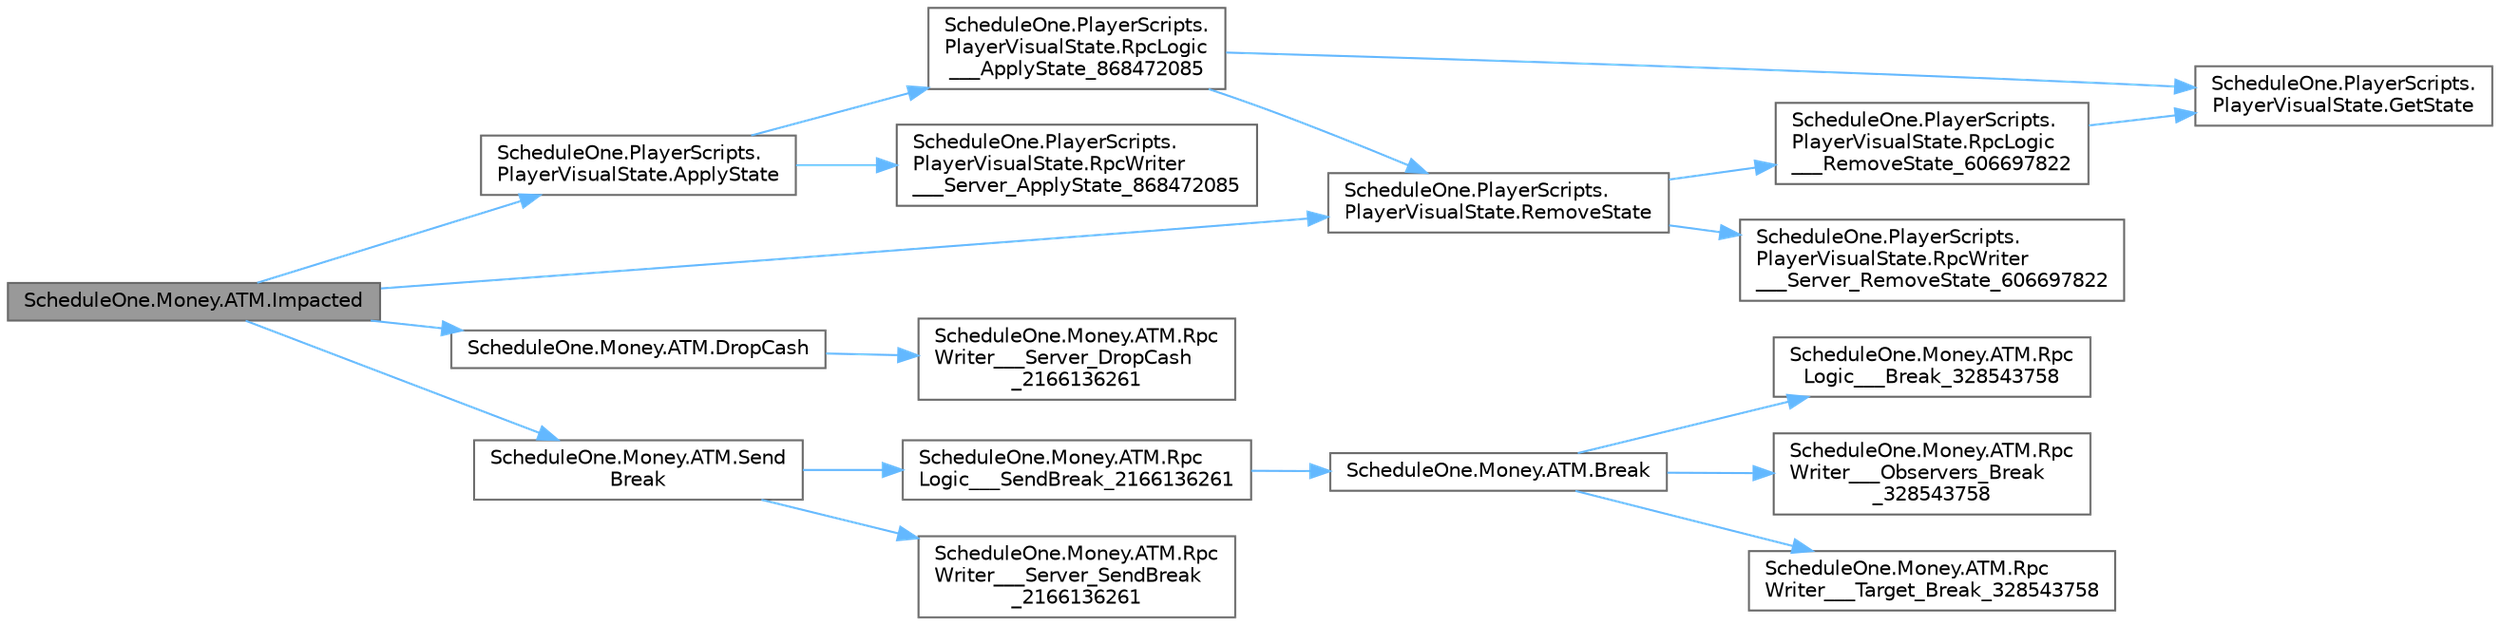 digraph "ScheduleOne.Money.ATM.Impacted"
{
 // LATEX_PDF_SIZE
  bgcolor="transparent";
  edge [fontname=Helvetica,fontsize=10,labelfontname=Helvetica,labelfontsize=10];
  node [fontname=Helvetica,fontsize=10,shape=box,height=0.2,width=0.4];
  rankdir="LR";
  Node1 [id="Node000001",label="ScheduleOne.Money.ATM.Impacted",height=0.2,width=0.4,color="gray40", fillcolor="grey60", style="filled", fontcolor="black",tooltip=" "];
  Node1 -> Node2 [id="edge1_Node000001_Node000002",color="steelblue1",style="solid",tooltip=" "];
  Node2 [id="Node000002",label="ScheduleOne.PlayerScripts.\lPlayerVisualState.ApplyState",height=0.2,width=0.4,color="grey40", fillcolor="white", style="filled",URL="$class_schedule_one_1_1_player_scripts_1_1_player_visual_state.html#a07d90c73c74dfaf369dd46e8bfa134cd",tooltip=" "];
  Node2 -> Node3 [id="edge2_Node000002_Node000003",color="steelblue1",style="solid",tooltip=" "];
  Node3 [id="Node000003",label="ScheduleOne.PlayerScripts.\lPlayerVisualState.RpcLogic\l___ApplyState_868472085",height=0.2,width=0.4,color="grey40", fillcolor="white", style="filled",URL="$class_schedule_one_1_1_player_scripts_1_1_player_visual_state.html#ad479c10f57df3c8d10fd7ad3830f9816",tooltip=" "];
  Node3 -> Node4 [id="edge3_Node000003_Node000004",color="steelblue1",style="solid",tooltip=" "];
  Node4 [id="Node000004",label="ScheduleOne.PlayerScripts.\lPlayerVisualState.GetState",height=0.2,width=0.4,color="grey40", fillcolor="white", style="filled",URL="$class_schedule_one_1_1_player_scripts_1_1_player_visual_state.html#af1c13c884ddfc8244d2fef9f274bdcaa",tooltip=" "];
  Node3 -> Node5 [id="edge4_Node000003_Node000005",color="steelblue1",style="solid",tooltip=" "];
  Node5 [id="Node000005",label="ScheduleOne.PlayerScripts.\lPlayerVisualState.RemoveState",height=0.2,width=0.4,color="grey40", fillcolor="white", style="filled",URL="$class_schedule_one_1_1_player_scripts_1_1_player_visual_state.html#a6a53345ad5ccb3563072c99454f1d218",tooltip=" "];
  Node5 -> Node6 [id="edge5_Node000005_Node000006",color="steelblue1",style="solid",tooltip=" "];
  Node6 [id="Node000006",label="ScheduleOne.PlayerScripts.\lPlayerVisualState.RpcLogic\l___RemoveState_606697822",height=0.2,width=0.4,color="grey40", fillcolor="white", style="filled",URL="$class_schedule_one_1_1_player_scripts_1_1_player_visual_state.html#a3409fed88a76d44a4e2a5a3fa0e05532",tooltip=" "];
  Node6 -> Node4 [id="edge6_Node000006_Node000004",color="steelblue1",style="solid",tooltip=" "];
  Node5 -> Node7 [id="edge7_Node000005_Node000007",color="steelblue1",style="solid",tooltip=" "];
  Node7 [id="Node000007",label="ScheduleOne.PlayerScripts.\lPlayerVisualState.RpcWriter\l___Server_RemoveState_606697822",height=0.2,width=0.4,color="grey40", fillcolor="white", style="filled",URL="$class_schedule_one_1_1_player_scripts_1_1_player_visual_state.html#ad6785c3297114890b353480013e7b53e",tooltip=" "];
  Node2 -> Node8 [id="edge8_Node000002_Node000008",color="steelblue1",style="solid",tooltip=" "];
  Node8 [id="Node000008",label="ScheduleOne.PlayerScripts.\lPlayerVisualState.RpcWriter\l___Server_ApplyState_868472085",height=0.2,width=0.4,color="grey40", fillcolor="white", style="filled",URL="$class_schedule_one_1_1_player_scripts_1_1_player_visual_state.html#a12d3029baadc99477b0b5eb2540a56ce",tooltip=" "];
  Node1 -> Node9 [id="edge9_Node000001_Node000009",color="steelblue1",style="solid",tooltip=" "];
  Node9 [id="Node000009",label="ScheduleOne.Money.ATM.DropCash",height=0.2,width=0.4,color="grey40", fillcolor="white", style="filled",URL="$class_schedule_one_1_1_money_1_1_a_t_m.html#a06af347b84fa96913f942de543963646",tooltip=" "];
  Node9 -> Node10 [id="edge10_Node000009_Node000010",color="steelblue1",style="solid",tooltip=" "];
  Node10 [id="Node000010",label="ScheduleOne.Money.ATM.Rpc\lWriter___Server_DropCash\l_2166136261",height=0.2,width=0.4,color="grey40", fillcolor="white", style="filled",URL="$class_schedule_one_1_1_money_1_1_a_t_m.html#a9c133a25b1db3f587da5a46ab683332f",tooltip=" "];
  Node1 -> Node5 [id="edge11_Node000001_Node000005",color="steelblue1",style="solid",tooltip=" "];
  Node1 -> Node11 [id="edge12_Node000001_Node000011",color="steelblue1",style="solid",tooltip=" "];
  Node11 [id="Node000011",label="ScheduleOne.Money.ATM.Send\lBreak",height=0.2,width=0.4,color="grey40", fillcolor="white", style="filled",URL="$class_schedule_one_1_1_money_1_1_a_t_m.html#ae4009d047af89167677a6827d3d38efa",tooltip=" "];
  Node11 -> Node12 [id="edge13_Node000011_Node000012",color="steelblue1",style="solid",tooltip=" "];
  Node12 [id="Node000012",label="ScheduleOne.Money.ATM.Rpc\lLogic___SendBreak_2166136261",height=0.2,width=0.4,color="grey40", fillcolor="white", style="filled",URL="$class_schedule_one_1_1_money_1_1_a_t_m.html#a463f563b5f01a8986d36ab60fee1c835",tooltip=" "];
  Node12 -> Node13 [id="edge14_Node000012_Node000013",color="steelblue1",style="solid",tooltip=" "];
  Node13 [id="Node000013",label="ScheduleOne.Money.ATM.Break",height=0.2,width=0.4,color="grey40", fillcolor="white", style="filled",URL="$class_schedule_one_1_1_money_1_1_a_t_m.html#a059ef9bd138b525da8cf704a1a6220bb",tooltip=" "];
  Node13 -> Node14 [id="edge15_Node000013_Node000014",color="steelblue1",style="solid",tooltip=" "];
  Node14 [id="Node000014",label="ScheduleOne.Money.ATM.Rpc\lLogic___Break_328543758",height=0.2,width=0.4,color="grey40", fillcolor="white", style="filled",URL="$class_schedule_one_1_1_money_1_1_a_t_m.html#a8b33d87e131172b947c8113b1693eb5c",tooltip=" "];
  Node13 -> Node15 [id="edge16_Node000013_Node000015",color="steelblue1",style="solid",tooltip=" "];
  Node15 [id="Node000015",label="ScheduleOne.Money.ATM.Rpc\lWriter___Observers_Break\l_328543758",height=0.2,width=0.4,color="grey40", fillcolor="white", style="filled",URL="$class_schedule_one_1_1_money_1_1_a_t_m.html#a321fa62cbdefc5cf58a36c678f728d42",tooltip=" "];
  Node13 -> Node16 [id="edge17_Node000013_Node000016",color="steelblue1",style="solid",tooltip=" "];
  Node16 [id="Node000016",label="ScheduleOne.Money.ATM.Rpc\lWriter___Target_Break_328543758",height=0.2,width=0.4,color="grey40", fillcolor="white", style="filled",URL="$class_schedule_one_1_1_money_1_1_a_t_m.html#a2eefd07b7a48d5d8a3ccc0b186e4c993",tooltip=" "];
  Node11 -> Node17 [id="edge18_Node000011_Node000017",color="steelblue1",style="solid",tooltip=" "];
  Node17 [id="Node000017",label="ScheduleOne.Money.ATM.Rpc\lWriter___Server_SendBreak\l_2166136261",height=0.2,width=0.4,color="grey40", fillcolor="white", style="filled",URL="$class_schedule_one_1_1_money_1_1_a_t_m.html#a50ea295928f034bae0d235eb1455069d",tooltip=" "];
}
